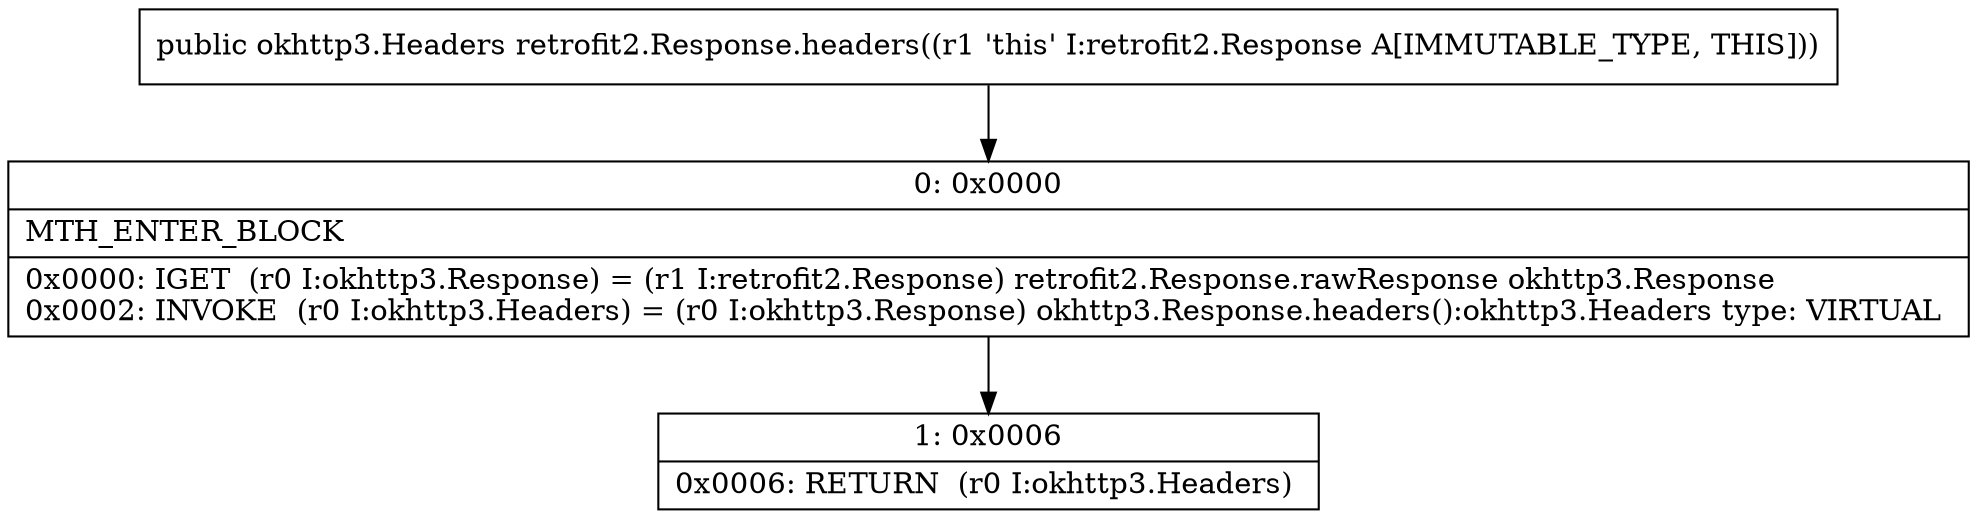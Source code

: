 digraph "CFG forretrofit2.Response.headers()Lokhttp3\/Headers;" {
Node_0 [shape=record,label="{0\:\ 0x0000|MTH_ENTER_BLOCK\l|0x0000: IGET  (r0 I:okhttp3.Response) = (r1 I:retrofit2.Response) retrofit2.Response.rawResponse okhttp3.Response \l0x0002: INVOKE  (r0 I:okhttp3.Headers) = (r0 I:okhttp3.Response) okhttp3.Response.headers():okhttp3.Headers type: VIRTUAL \l}"];
Node_1 [shape=record,label="{1\:\ 0x0006|0x0006: RETURN  (r0 I:okhttp3.Headers) \l}"];
MethodNode[shape=record,label="{public okhttp3.Headers retrofit2.Response.headers((r1 'this' I:retrofit2.Response A[IMMUTABLE_TYPE, THIS])) }"];
MethodNode -> Node_0;
Node_0 -> Node_1;
}

